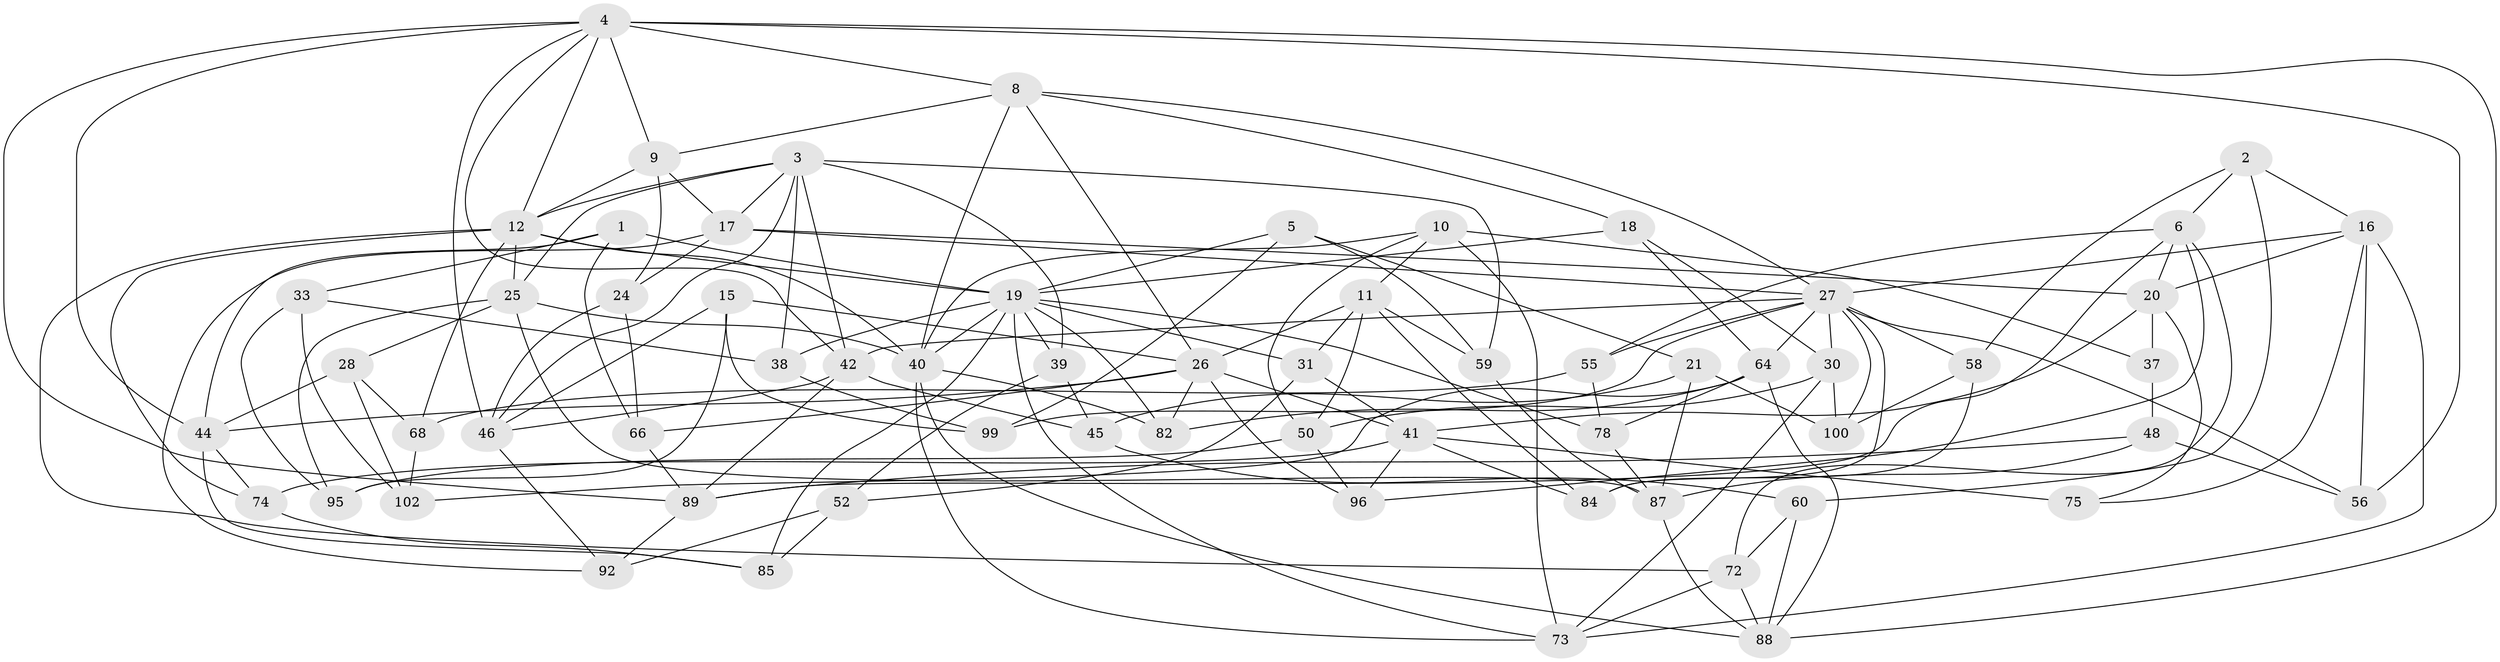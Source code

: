 // original degree distribution, {4: 1.0}
// Generated by graph-tools (version 1.1) at 2025/20/03/04/25 18:20:33]
// undirected, 63 vertices, 163 edges
graph export_dot {
graph [start="1"]
  node [color=gray90,style=filled];
  1;
  2;
  3 [super="+34+35"];
  4 [super="+7"];
  5;
  6 [super="+14"];
  8 [super="+63"];
  9 [super="+71"];
  10 [super="+13"];
  11 [super="+22"];
  12 [super="+36+54"];
  15;
  16 [super="+23"];
  17 [super="+32"];
  18;
  19 [super="+49+61"];
  20 [super="+43"];
  21;
  24;
  25 [super="+65"];
  26 [super="+77+69"];
  27 [super="+70+83+29"];
  28;
  30 [super="+79"];
  31;
  33;
  37;
  38;
  39;
  40 [super="+47+105"];
  41 [super="+94+67"];
  42 [super="+90"];
  44 [super="+53"];
  45;
  46 [super="+62"];
  48;
  50 [super="+51"];
  52;
  55;
  56;
  58;
  59;
  60;
  64 [super="+93"];
  66;
  68;
  72 [super="+103"];
  73 [super="+81"];
  74;
  75;
  78;
  82;
  84;
  85;
  87 [super="+91"];
  88 [super="+104"];
  89 [super="+98"];
  92;
  95;
  96;
  99;
  100;
  102;
  1 -- 33;
  1 -- 66;
  1 -- 44;
  1 -- 19;
  2 -- 60;
  2 -- 6;
  2 -- 58;
  2 -- 16;
  3 -- 38;
  3 -- 46;
  3 -- 25;
  3 -- 59;
  3 -- 12;
  3 -- 17;
  3 -- 39;
  3 -- 42;
  4 -- 89;
  4 -- 56;
  4 -- 12;
  4 -- 8;
  4 -- 9 [weight=2];
  4 -- 42;
  4 -- 88;
  4 -- 44;
  4 -- 46;
  5 -- 99;
  5 -- 21;
  5 -- 59;
  5 -- 19;
  6 -- 96;
  6 -- 89;
  6 -- 72;
  6 -- 20;
  6 -- 55;
  8 -- 26;
  8 -- 9;
  8 -- 18;
  8 -- 40;
  8 -- 27;
  9 -- 17;
  9 -- 24;
  9 -- 12;
  10 -- 37 [weight=2];
  10 -- 40;
  10 -- 73;
  10 -- 11;
  10 -- 50;
  11 -- 59;
  11 -- 31;
  11 -- 50;
  11 -- 84;
  11 -- 26;
  12 -- 40;
  12 -- 72 [weight=2];
  12 -- 25;
  12 -- 19;
  12 -- 68;
  12 -- 74;
  15 -- 95;
  15 -- 99;
  15 -- 26;
  15 -- 46;
  16 -- 75;
  16 -- 56;
  16 -- 73;
  16 -- 27;
  16 -- 20;
  17 -- 20;
  17 -- 92;
  17 -- 24;
  17 -- 27;
  18 -- 64;
  18 -- 30;
  18 -- 19;
  19 -- 31;
  19 -- 38;
  19 -- 85;
  19 -- 73;
  19 -- 82;
  19 -- 39;
  19 -- 40;
  19 -- 78;
  20 -- 75;
  20 -- 41;
  20 -- 37;
  21 -- 87;
  21 -- 100;
  21 -- 45;
  24 -- 66;
  24 -- 46;
  25 -- 40;
  25 -- 28;
  25 -- 95;
  25 -- 87;
  26 -- 41;
  26 -- 96;
  26 -- 82;
  26 -- 66;
  26 -- 44;
  27 -- 99;
  27 -- 56;
  27 -- 55;
  27 -- 84;
  27 -- 30;
  27 -- 64;
  27 -- 100;
  27 -- 42;
  27 -- 58;
  28 -- 102;
  28 -- 68;
  28 -- 44;
  30 -- 73;
  30 -- 50 [weight=2];
  30 -- 100;
  31 -- 41;
  31 -- 52;
  33 -- 38;
  33 -- 102;
  33 -- 95;
  37 -- 48;
  38 -- 99;
  39 -- 45;
  39 -- 52;
  40 -- 88;
  40 -- 82;
  40 -- 73;
  41 -- 75 [weight=2];
  41 -- 96;
  41 -- 74;
  41 -- 84;
  42 -- 89;
  42 -- 45;
  42 -- 46;
  44 -- 85;
  44 -- 74;
  45 -- 60;
  46 -- 92;
  48 -- 56;
  48 -- 87;
  48 -- 89;
  50 -- 96;
  50 -- 95;
  52 -- 92;
  52 -- 85;
  55 -- 68;
  55 -- 78;
  58 -- 84;
  58 -- 100;
  59 -- 87;
  60 -- 88;
  60 -- 72;
  64 -- 82;
  64 -- 88;
  64 -- 102;
  64 -- 78;
  66 -- 89;
  68 -- 102;
  72 -- 88;
  72 -- 73;
  74 -- 85;
  78 -- 87;
  87 -- 88;
  89 -- 92;
}
